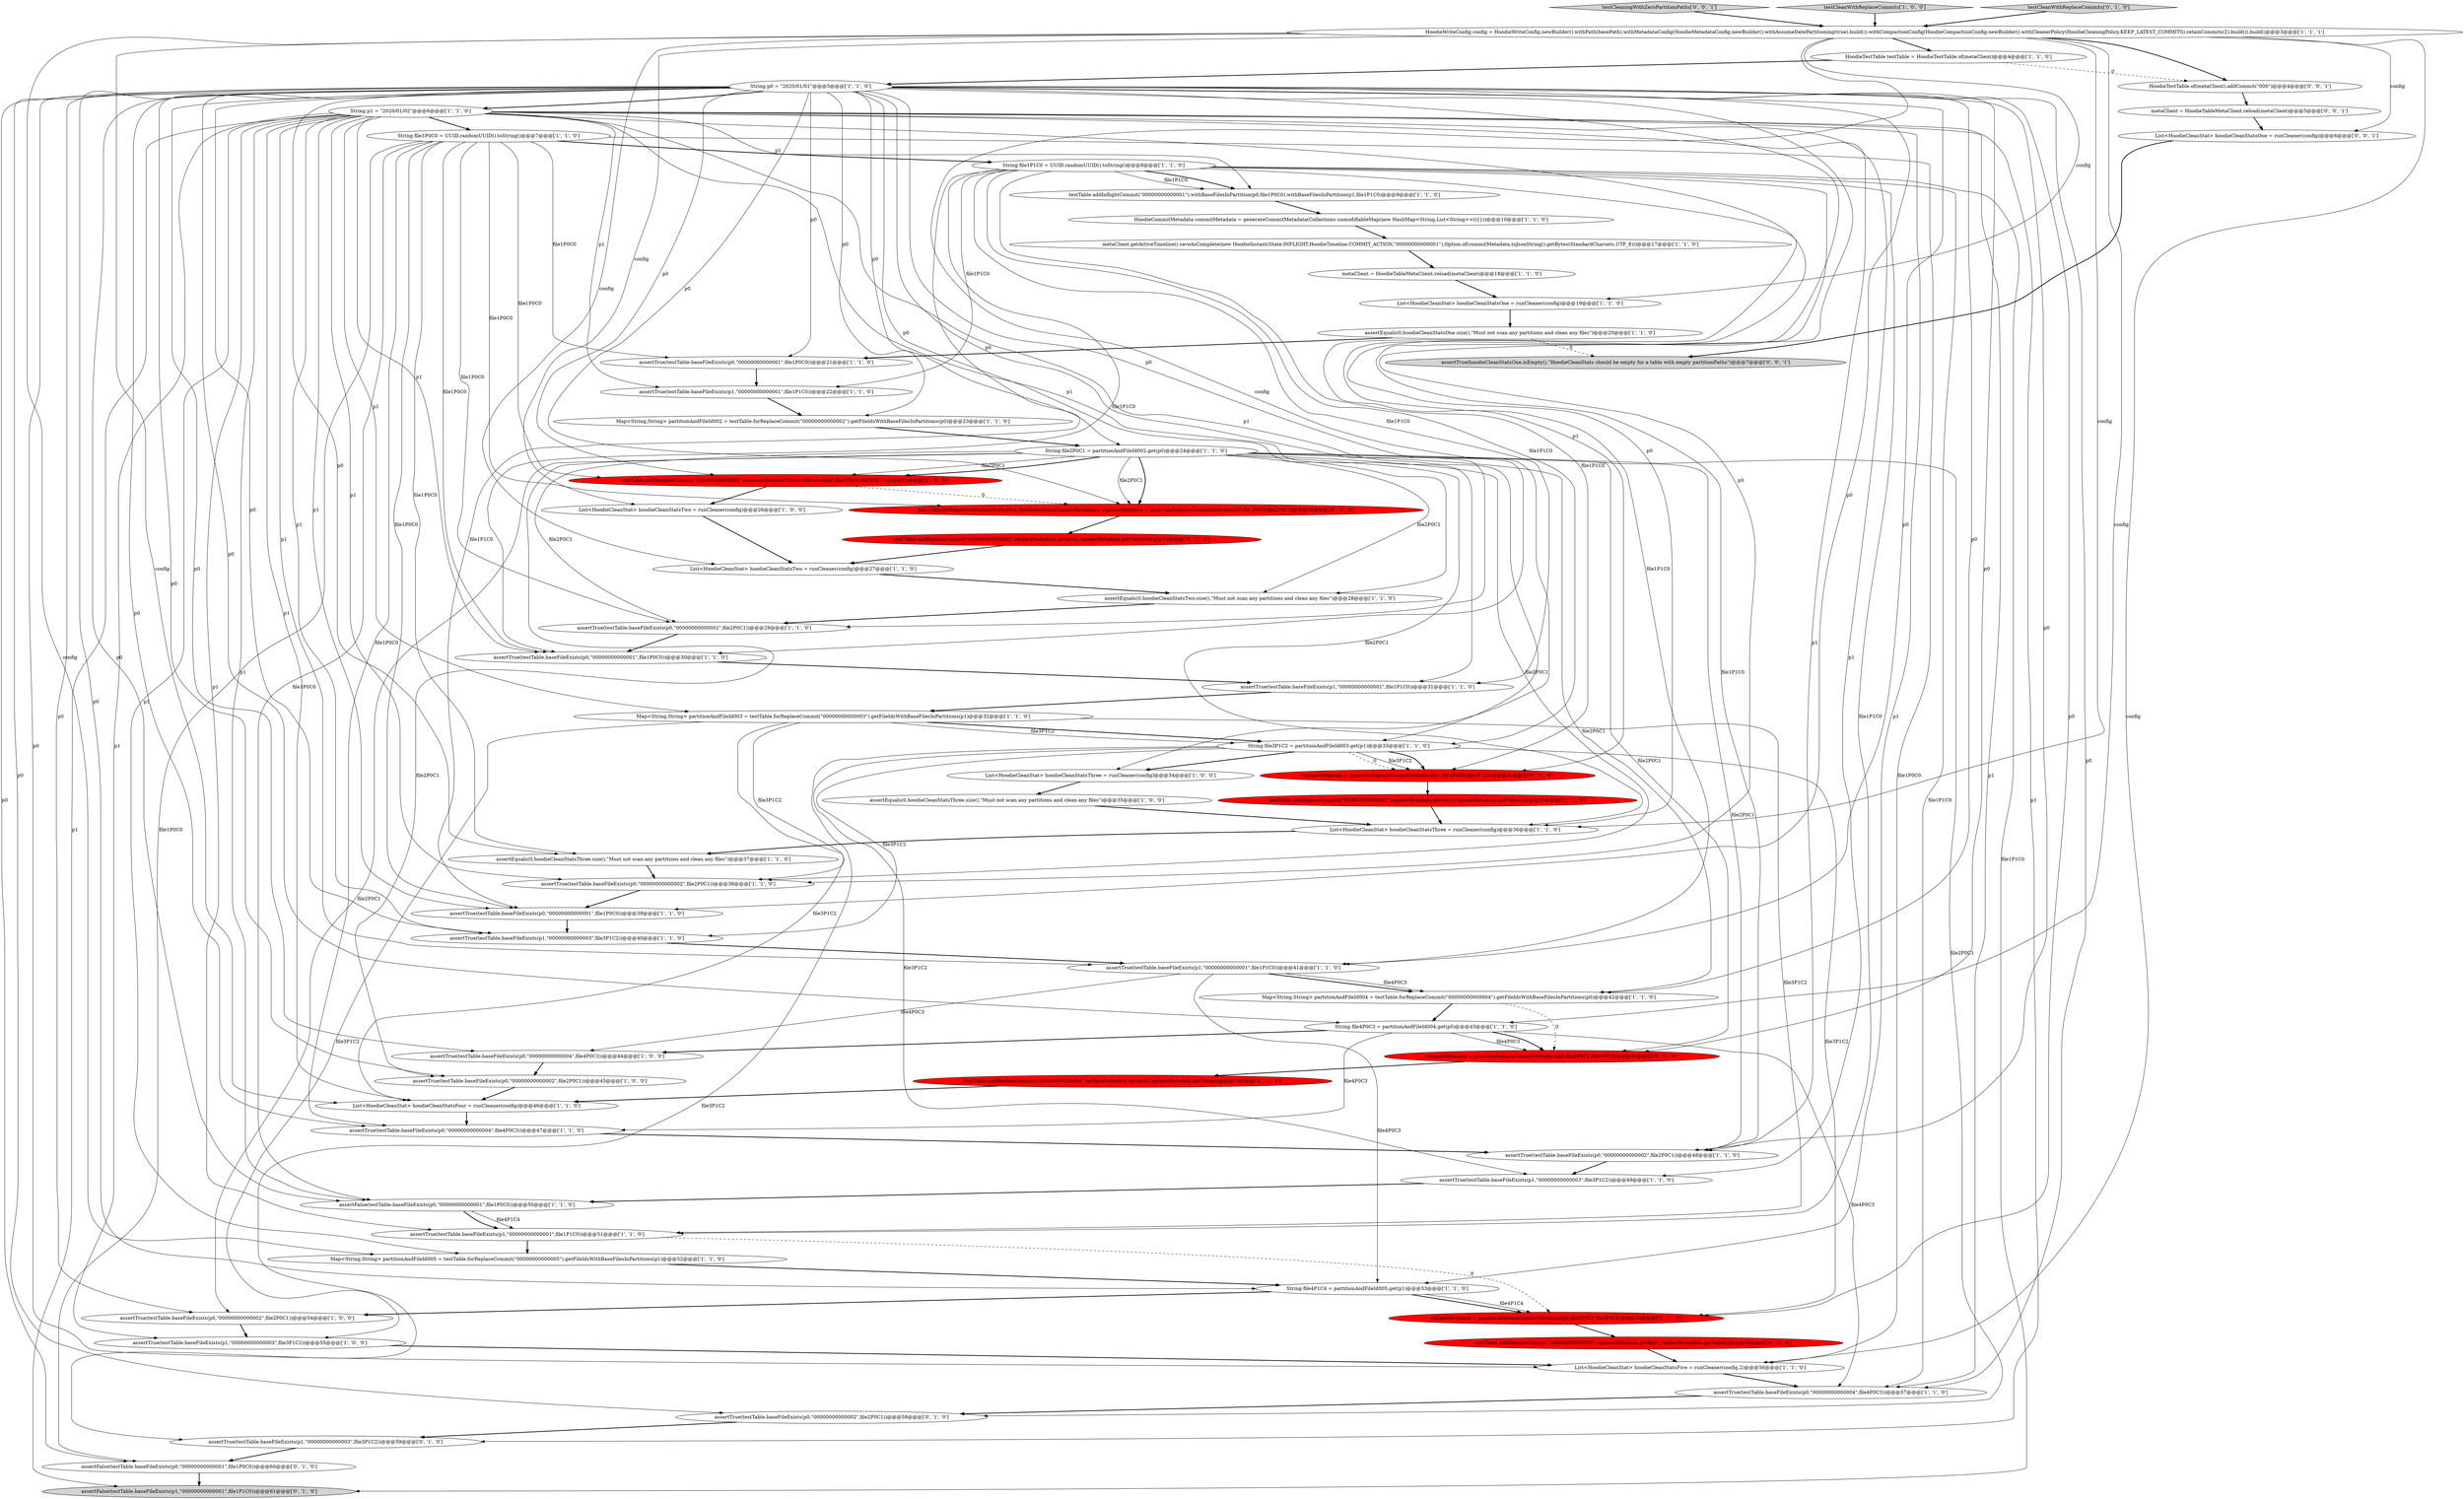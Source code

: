 digraph {
25 [style = filled, label = "assertTrue(testTable.baseFileExists(p0,\"00000000000001\",file1P0C0))@@@30@@@['1', '1', '0']", fillcolor = white, shape = ellipse image = "AAA0AAABBB1BBB"];
54 [style = filled, label = "replaceMetadata = generateReplaceCommitMetadata(p0,file3P1C2,file4P1C4)@@@54@@@['0', '1', '0']", fillcolor = red, shape = ellipse image = "AAA1AAABBB2BBB"];
19 [style = filled, label = "assertTrue(testTable.baseFileExists(p1,\"00000000000001\",file1P1C0))@@@51@@@['1', '1', '0']", fillcolor = white, shape = ellipse image = "AAA0AAABBB1BBB"];
64 [style = filled, label = "testCleaningWithZeroPartitionPaths['0', '0', '1']", fillcolor = lightgray, shape = diamond image = "AAA0AAABBB3BBB"];
7 [style = filled, label = "assertTrue(testTable.baseFileExists(p0,\"00000000000002\",file2P0C1))@@@54@@@['1', '0', '0']", fillcolor = white, shape = ellipse image = "AAA0AAABBB1BBB"];
32 [style = filled, label = "String p0 = \"2020/01/01\"@@@5@@@['1', '1', '0']", fillcolor = white, shape = ellipse image = "AAA0AAABBB1BBB"];
41 [style = filled, label = "assertTrue(testTable.baseFileExists(p0,\"00000000000002\",file2P0C1))@@@45@@@['1', '0', '0']", fillcolor = white, shape = ellipse image = "AAA0AAABBB1BBB"];
48 [style = filled, label = "assertTrue(testTable.baseFileExists(p0,\"00000000000001\",file1P0C0))@@@39@@@['1', '1', '0']", fillcolor = white, shape = ellipse image = "AAA0AAABBB1BBB"];
59 [style = filled, label = "testTable.addReplaceCommit(\"00000000000002\",replaceMetadata.getKey(),replaceMetadata.getValue())@@@26@@@['0', '1', '0']", fillcolor = red, shape = ellipse image = "AAA1AAABBB2BBB"];
46 [style = filled, label = "assertTrue(testTable.baseFileExists(p0,\"00000000000004\",file4P0C3))@@@44@@@['1', '0', '0']", fillcolor = white, shape = ellipse image = "AAA0AAABBB1BBB"];
60 [style = filled, label = "testTable.addReplaceCommit(\"00000000000005\",replaceMetadata.getKey(),replaceMetadata.getValue())@@@55@@@['0', '1', '0']", fillcolor = red, shape = ellipse image = "AAA1AAABBB2BBB"];
45 [style = filled, label = "Map<String,String> partitionAndFileId003 = testTable.forReplaceCommit(\"00000000000003\").getFileIdsWithBaseFilesInPartitions(p1)@@@32@@@['1', '1', '0']", fillcolor = white, shape = ellipse image = "AAA0AAABBB1BBB"];
20 [style = filled, label = "assertTrue(testTable.baseFileExists(p0,\"00000000000002\",file2P0C1))@@@29@@@['1', '1', '0']", fillcolor = white, shape = ellipse image = "AAA0AAABBB1BBB"];
8 [style = filled, label = "metaClient.getActiveTimeline().saveAsComplete(new HoodieInstant(State.INFLIGHT,HoodieTimeline.COMMIT_ACTION,\"00000000000001\"),Option.of(commitMetadata.toJsonString().getBytes(StandardCharsets.UTF_8)))@@@17@@@['1', '1', '0']", fillcolor = white, shape = ellipse image = "AAA0AAABBB1BBB"];
38 [style = filled, label = "assertTrue(testTable.baseFileExists(p0,\"00000000000002\",file2P0C1))@@@48@@@['1', '1', '0']", fillcolor = white, shape = ellipse image = "AAA0AAABBB1BBB"];
44 [style = filled, label = "String file4P0C3 = partitionAndFileId004.get(p0)@@@43@@@['1', '1', '0']", fillcolor = white, shape = ellipse image = "AAA0AAABBB1BBB"];
47 [style = filled, label = "assertTrue(testTable.baseFileExists(p1,\"00000000000001\",file1P1C0))@@@22@@@['1', '1', '0']", fillcolor = white, shape = ellipse image = "AAA0AAABBB1BBB"];
58 [style = filled, label = "replaceMetadata = generateReplaceCommitMetadata(p1,file1P1C0,file3P1C2)@@@34@@@['0', '1', '0']", fillcolor = red, shape = ellipse image = "AAA1AAABBB2BBB"];
36 [style = filled, label = "assertEquals(0,hoodieCleanStatsTwo.size(),\"Must not scan any partitions and clean any files\")@@@28@@@['1', '1', '0']", fillcolor = white, shape = ellipse image = "AAA0AAABBB1BBB"];
2 [style = filled, label = "metaClient = HoodieTableMetaClient.reload(metaClient)@@@18@@@['1', '1', '0']", fillcolor = white, shape = ellipse image = "AAA0AAABBB1BBB"];
29 [style = filled, label = "assertEquals(0,hoodieCleanStatsThree.size(),\"Must not scan any partitions and clean any files\")@@@35@@@['1', '0', '0']", fillcolor = white, shape = ellipse image = "AAA0AAABBB1BBB"];
40 [style = filled, label = "String file2P0C1 = partitionAndFileId002.get(p0)@@@24@@@['1', '1', '0']", fillcolor = white, shape = ellipse image = "AAA0AAABBB1BBB"];
42 [style = filled, label = "assertTrue(testTable.baseFileExists(p1,\"00000000000001\",file1P1C0))@@@31@@@['1', '1', '0']", fillcolor = white, shape = ellipse image = "AAA0AAABBB1BBB"];
55 [style = filled, label = "replaceMetadata = generateReplaceCommitMetadata(p0,file2P0C1,file4P0C3)@@@44@@@['0', '1', '0']", fillcolor = red, shape = ellipse image = "AAA1AAABBB2BBB"];
49 [style = filled, label = "assertEquals(0,hoodieCleanStatsThree.size(),\"Must not scan any partitions and clean any files\")@@@37@@@['1', '1', '0']", fillcolor = white, shape = ellipse image = "AAA0AAABBB1BBB"];
0 [style = filled, label = "List<HoodieCleanStat> hoodieCleanStatsThree = runCleaner(config)@@@34@@@['1', '0', '0']", fillcolor = white, shape = ellipse image = "AAA0AAABBB1BBB"];
62 [style = filled, label = "assertTrue(testTable.baseFileExists(p0,\"00000000000002\",file2P0C1))@@@58@@@['0', '1', '0']", fillcolor = white, shape = ellipse image = "AAA0AAABBB2BBB"];
21 [style = filled, label = "assertFalse(testTable.baseFileExists(p0,\"00000000000001\",file1P0C0))@@@50@@@['1', '1', '0']", fillcolor = white, shape = ellipse image = "AAA0AAABBB1BBB"];
63 [style = filled, label = "HoodieTestTable.of(metaClient).addCommit(\"000\")@@@4@@@['0', '0', '1']", fillcolor = white, shape = ellipse image = "AAA0AAABBB3BBB"];
9 [style = filled, label = "String file3P1C2 = partitionAndFileId003.get(p1)@@@33@@@['1', '1', '0']", fillcolor = white, shape = ellipse image = "AAA0AAABBB1BBB"];
16 [style = filled, label = "List<HoodieCleanStat> hoodieCleanStatsFive = runCleaner(config,2)@@@56@@@['1', '1', '0']", fillcolor = white, shape = ellipse image = "AAA0AAABBB1BBB"];
51 [style = filled, label = "testTable.addReplaceCommit(\"00000000000003\",replaceMetadata.getKey(),replaceMetadata.getValue())@@@35@@@['0', '1', '0']", fillcolor = red, shape = ellipse image = "AAA1AAABBB2BBB"];
3 [style = filled, label = "testTable.addReplaceCommit(\"00000000000002\",generateReplaceCommitMetadata(p0,file1P0C0,file2P0C1))@@@25@@@['1', '0', '0']", fillcolor = red, shape = ellipse image = "AAA1AAABBB1BBB"];
34 [style = filled, label = "HoodieTestTable testTable = HoodieTestTable.of(metaClient)@@@4@@@['1', '1', '0']", fillcolor = white, shape = ellipse image = "AAA0AAABBB1BBB"];
53 [style = filled, label = "assertFalse(testTable.baseFileExists(p1,\"00000000000001\",file1P1C0))@@@61@@@['0', '1', '0']", fillcolor = lightgray, shape = ellipse image = "AAA0AAABBB2BBB"];
1 [style = filled, label = "HoodieCommitMetadata commitMetadata = generateCommitMetadata(Collections.unmodifiableMap(new HashMap<String,List<String>>(){}))@@@10@@@['1', '1', '0']", fillcolor = white, shape = ellipse image = "AAA0AAABBB1BBB"];
56 [style = filled, label = "Pair<HoodieRequestedReplaceMetadata,HoodieReplaceCommitMetadata> replaceMetadata = generateReplaceCommitMetadata(p0,file1P0C0,file2P0C1)@@@25@@@['0', '1', '0']", fillcolor = red, shape = ellipse image = "AAA1AAABBB2BBB"];
28 [style = filled, label = "List<HoodieCleanStat> hoodieCleanStatsOne = runCleaner(config)@@@19@@@['1', '1', '0']", fillcolor = white, shape = ellipse image = "AAA0AAABBB1BBB"];
61 [style = filled, label = "assertTrue(testTable.baseFileExists(p1,\"00000000000003\",file3P1C2))@@@59@@@['0', '1', '0']", fillcolor = white, shape = ellipse image = "AAA0AAABBB2BBB"];
67 [style = filled, label = "metaClient = HoodieTableMetaClient.reload(metaClient)@@@5@@@['0', '0', '1']", fillcolor = white, shape = ellipse image = "AAA0AAABBB3BBB"];
14 [style = filled, label = "String file1P0C0 = UUID.randomUUID().toString()@@@7@@@['1', '1', '0']", fillcolor = white, shape = ellipse image = "AAA0AAABBB1BBB"];
43 [style = filled, label = "testCleanWithReplaceCommits['1', '0', '0']", fillcolor = lightgray, shape = diamond image = "AAA0AAABBB1BBB"];
18 [style = filled, label = "assertTrue(testTable.baseFileExists(p1,\"00000000000003\",file3P1C2))@@@55@@@['1', '0', '0']", fillcolor = white, shape = ellipse image = "AAA0AAABBB1BBB"];
31 [style = filled, label = "List<HoodieCleanStat> hoodieCleanStatsThree = runCleaner(config)@@@36@@@['1', '1', '0']", fillcolor = white, shape = ellipse image = "AAA0AAABBB1BBB"];
6 [style = filled, label = "List<HoodieCleanStat> hoodieCleanStatsTwo = runCleaner(config)@@@26@@@['1', '0', '0']", fillcolor = white, shape = ellipse image = "AAA0AAABBB1BBB"];
12 [style = filled, label = "assertTrue(testTable.baseFileExists(p0,\"00000000000004\",file4P0C3))@@@57@@@['1', '1', '0']", fillcolor = white, shape = ellipse image = "AAA0AAABBB1BBB"];
13 [style = filled, label = "String file1P1C0 = UUID.randomUUID().toString()@@@8@@@['1', '1', '0']", fillcolor = white, shape = ellipse image = "AAA0AAABBB1BBB"];
57 [style = filled, label = "testTable.addReplaceCommit(\"00000000000004\",replaceMetadata.getKey(),replaceMetadata.getValue())@@@45@@@['0', '1', '0']", fillcolor = red, shape = ellipse image = "AAA1AAABBB2BBB"];
11 [style = filled, label = "List<HoodieCleanStat> hoodieCleanStatsFour = runCleaner(config)@@@46@@@['1', '1', '0']", fillcolor = white, shape = ellipse image = "AAA0AAABBB1BBB"];
33 [style = filled, label = "Map<String,String> partitionAndFileId005 = testTable.forReplaceCommit(\"00000000000005\").getFileIdsWithBaseFilesInPartitions(p1)@@@52@@@['1', '1', '0']", fillcolor = white, shape = ellipse image = "AAA0AAABBB1BBB"];
10 [style = filled, label = "List<HoodieCleanStat> hoodieCleanStatsTwo = runCleaner(config)@@@27@@@['1', '1', '0']", fillcolor = white, shape = ellipse image = "AAA0AAABBB1BBB"];
66 [style = filled, label = "assertTrue(hoodieCleanStatsOne.isEmpty(),\"HoodieCleanStats should be empty for a table with empty partitionPaths\")@@@7@@@['0', '0', '1']", fillcolor = lightgray, shape = ellipse image = "AAA0AAABBB3BBB"];
22 [style = filled, label = "assertTrue(testTable.baseFileExists(p0,\"00000000000001\",file1P0C0))@@@21@@@['1', '1', '0']", fillcolor = white, shape = ellipse image = "AAA0AAABBB1BBB"];
35 [style = filled, label = "assertTrue(testTable.baseFileExists(p0,\"00000000000004\",file4P0C3))@@@47@@@['1', '1', '0']", fillcolor = white, shape = ellipse image = "AAA0AAABBB1BBB"];
15 [style = filled, label = "Map<String,String> partitionAndFileId002 = testTable.forReplaceCommit(\"00000000000002\").getFileIdsWithBaseFilesInPartitions(p0)@@@23@@@['1', '1', '0']", fillcolor = white, shape = ellipse image = "AAA0AAABBB1BBB"];
17 [style = filled, label = "String file4P1C4 = partitionAndFileId005.get(p1)@@@53@@@['1', '1', '0']", fillcolor = white, shape = ellipse image = "AAA0AAABBB1BBB"];
4 [style = filled, label = "testTable.addInflightCommit(\"00000000000001\").withBaseFilesInPartition(p0,file1P0C0).withBaseFilesInPartition(p1,file1P1C0)@@@9@@@['1', '1', '0']", fillcolor = white, shape = ellipse image = "AAA0AAABBB1BBB"];
30 [style = filled, label = "HoodieWriteConfig config = HoodieWriteConfig.newBuilder().withPath(basePath).withMetadataConfig(HoodieMetadataConfig.newBuilder().withAssumeDatePartitioning(true).build()).withCompactionConfig(HoodieCompactionConfig.newBuilder().withCleanerPolicy(HoodieCleaningPolicy.KEEP_LATEST_COMMITS).retainCommits(2).build()).build()@@@3@@@['1', '1', '1']", fillcolor = white, shape = ellipse image = "AAA0AAABBB1BBB"];
27 [style = filled, label = "Map<String,String> partitionAndFileId004 = testTable.forReplaceCommit(\"00000000000004\").getFileIdsWithBaseFilesInPartitions(p0)@@@42@@@['1', '1', '0']", fillcolor = white, shape = ellipse image = "AAA0AAABBB1BBB"];
52 [style = filled, label = "testCleanWithReplaceCommits['0', '1', '0']", fillcolor = lightgray, shape = diamond image = "AAA0AAABBB2BBB"];
39 [style = filled, label = "assertEquals(0,hoodieCleanStatsOne.size(),\"Must not scan any partitions and clean any files\")@@@20@@@['1', '1', '0']", fillcolor = white, shape = ellipse image = "AAA0AAABBB1BBB"];
37 [style = filled, label = "String p1 = \"2020/01/02\"@@@6@@@['1', '1', '0']", fillcolor = white, shape = ellipse image = "AAA0AAABBB1BBB"];
5 [style = filled, label = "assertTrue(testTable.baseFileExists(p1,\"00000000000003\",file3P1C2))@@@49@@@['1', '1', '0']", fillcolor = white, shape = ellipse image = "AAA0AAABBB1BBB"];
24 [style = filled, label = "assertTrue(testTable.baseFileExists(p1,\"00000000000001\",file1P1C0))@@@41@@@['1', '1', '0']", fillcolor = white, shape = ellipse image = "AAA0AAABBB1BBB"];
65 [style = filled, label = "List<HoodieCleanStat> hoodieCleanStatsOne = runCleaner(config)@@@6@@@['0', '0', '1']", fillcolor = white, shape = ellipse image = "AAA0AAABBB3BBB"];
23 [style = filled, label = "assertTrue(testTable.baseFileExists(p1,\"00000000000003\",file3P1C2))@@@40@@@['1', '1', '0']", fillcolor = white, shape = ellipse image = "AAA0AAABBB1BBB"];
26 [style = filled, label = "assertTrue(testTable.baseFileExists(p0,\"00000000000002\",file2P0C1))@@@38@@@['1', '1', '0']", fillcolor = white, shape = ellipse image = "AAA0AAABBB1BBB"];
50 [style = filled, label = "assertFalse(testTable.baseFileExists(p0,\"00000000000001\",file1P0C0))@@@60@@@['0', '1', '0']", fillcolor = white, shape = ellipse image = "AAA0AAABBB2BBB"];
40->7 [style = solid, label="file2P0C1"];
37->19 [style = solid, label="p1"];
17->54 [style = bold, label=""];
37->12 [style = solid, label="p1"];
32->37 [style = bold, label=""];
42->45 [style = bold, label=""];
37->45 [style = solid, label="p1"];
32->49 [style = solid, label="p0"];
45->18 [style = solid, label="file3P1C2"];
32->55 [style = solid, label="p0"];
27->44 [style = bold, label=""];
62->61 [style = bold, label=""];
14->35 [style = solid, label="file1P0C0"];
32->46 [style = solid, label="p0"];
32->54 [style = solid, label="p0"];
37->23 [style = solid, label="p1"];
40->62 [style = solid, label="file2P0C1"];
45->11 [style = solid, label="file3P1C2"];
13->42 [style = solid, label="file1P1C0"];
41->11 [style = bold, label=""];
44->55 [style = solid, label="file4P0C3"];
24->17 [style = solid, label="file4P0C3"];
45->19 [style = solid, label="file3P1C2"];
36->20 [style = bold, label=""];
9->58 [style = solid, label="file3P1C2"];
9->58 [style = bold, label=""];
44->46 [style = bold, label=""];
55->57 [style = bold, label=""];
40->3 [style = solid, label="file2P0C1"];
32->15 [style = solid, label="p0"];
37->18 [style = solid, label="p1"];
22->47 [style = bold, label=""];
30->16 [style = solid, label="config"];
13->48 [style = solid, label="file1P1C0"];
40->26 [style = solid, label="file2P0C1"];
39->66 [style = dashed, label="0"];
34->32 [style = bold, label=""];
14->3 [style = solid, label="file1P0C0"];
32->7 [style = solid, label="p0"];
35->38 [style = bold, label=""];
32->12 [style = solid, label="p0"];
30->0 [style = solid, label="config"];
2->28 [style = bold, label=""];
24->27 [style = bold, label=""];
32->3 [style = solid, label="p0"];
40->36 [style = solid, label="file2P0C1"];
32->26 [style = solid, label="p0"];
9->61 [style = solid, label="file3P1C2"];
21->19 [style = bold, label=""];
19->54 [style = dashed, label="0"];
60->16 [style = bold, label=""];
54->60 [style = bold, label=""];
14->48 [style = solid, label="file1P0C0"];
3->56 [style = dashed, label="0"];
37->25 [style = solid, label="p1"];
0->29 [style = bold, label=""];
65->66 [style = bold, label=""];
30->34 [style = bold, label=""];
37->17 [style = solid, label="p1"];
20->25 [style = bold, label=""];
13->47 [style = solid, label="file1P1C0"];
46->41 [style = bold, label=""];
37->48 [style = solid, label="p1"];
39->22 [style = bold, label=""];
32->50 [style = solid, label="p0"];
37->38 [style = solid, label="p1"];
5->21 [style = bold, label=""];
37->24 [style = solid, label="p1"];
9->54 [style = solid, label="file3P1C2"];
37->21 [style = solid, label="p1"];
44->55 [style = bold, label=""];
58->51 [style = bold, label=""];
34->63 [style = dashed, label="0"];
40->3 [style = bold, label=""];
32->24 [style = solid, label="p0"];
14->25 [style = solid, label="file1P0C0"];
32->16 [style = solid, label="p0"];
24->27 [style = solid, label="file4P0C3"];
37->61 [style = solid, label="p1"];
59->10 [style = bold, label=""];
30->6 [style = solid, label="config"];
30->65 [style = solid, label="config"];
26->48 [style = bold, label=""];
30->11 [style = solid, label="config"];
27->55 [style = dashed, label="0"];
32->48 [style = solid, label="p0"];
40->41 [style = solid, label="file2P0C1"];
30->10 [style = solid, label="config"];
13->38 [style = solid, label="file1P1C0"];
19->33 [style = bold, label=""];
38->5 [style = bold, label=""];
14->49 [style = solid, label="file1P0C0"];
37->11 [style = solid, label="p1"];
37->9 [style = solid, label="p1"];
1->8 [style = bold, label=""];
13->53 [style = solid, label="file1P1C0"];
40->56 [style = bold, label=""];
13->58 [style = solid, label="file1P1C0"];
12->62 [style = bold, label=""];
28->39 [style = bold, label=""];
40->55 [style = solid, label="file2P0C1"];
32->56 [style = solid, label="p0"];
14->56 [style = solid, label="file1P0C0"];
13->9 [style = solid, label="file1P1C0"];
13->12 [style = solid, label="file1P1C0"];
40->20 [style = solid, label="file2P0C1"];
3->6 [style = bold, label=""];
31->49 [style = bold, label=""];
44->35 [style = solid, label="file4P0C3"];
32->40 [style = solid, label="p0"];
40->27 [style = solid, label="file2P0C1"];
30->63 [style = bold, label=""];
13->24 [style = solid, label="file1P1C0"];
57->11 [style = bold, label=""];
30->28 [style = solid, label="config"];
48->23 [style = bold, label=""];
32->35 [style = solid, label="p0"];
14->20 [style = solid, label="file1P0C0"];
13->25 [style = solid, label="file1P1C0"];
8->2 [style = bold, label=""];
6->10 [style = bold, label=""];
14->22 [style = solid, label="file1P0C0"];
63->67 [style = bold, label=""];
37->26 [style = solid, label="p1"];
32->22 [style = solid, label="p0"];
7->18 [style = bold, label=""];
25->42 [style = bold, label=""];
37->5 [style = solid, label="p1"];
30->44 [style = solid, label="config"];
15->40 [style = bold, label=""];
24->46 [style = solid, label="file4P0C3"];
13->19 [style = solid, label="file1P1C0"];
4->1 [style = bold, label=""];
21->19 [style = solid, label="file4P1C4"];
64->30 [style = bold, label=""];
40->38 [style = solid, label="file2P0C1"];
14->13 [style = bold, label=""];
37->4 [style = solid, label="p1"];
30->33 [style = solid, label="config"];
37->53 [style = solid, label="p1"];
56->59 [style = bold, label=""];
45->9 [style = bold, label=""];
33->17 [style = bold, label=""];
18->16 [style = bold, label=""];
37->42 [style = solid, label="p1"];
47->15 [style = bold, label=""];
9->0 [style = bold, label=""];
32->36 [style = solid, label="p0"];
45->26 [style = solid, label="file3P1C2"];
32->23 [style = solid, label="p0"];
32->17 [style = solid, label="p0"];
32->27 [style = solid, label="p0"];
32->25 [style = solid, label="p0"];
37->33 [style = solid, label="p1"];
29->31 [style = bold, label=""];
9->5 [style = solid, label="file3P1C2"];
32->62 [style = solid, label="p0"];
32->21 [style = solid, label="p0"];
40->31 [style = solid, label="file2P0C1"];
14->16 [style = solid, label="file1P0C0"];
13->4 [style = solid, label="file1P1C0"];
14->50 [style = solid, label="file1P0C0"];
37->47 [style = solid, label="p1"];
32->38 [style = solid, label="p0"];
67->65 [style = bold, label=""];
9->23 [style = solid, label="file3P1C2"];
44->12 [style = solid, label="file4P0C3"];
11->35 [style = bold, label=""];
43->30 [style = bold, label=""];
10->36 [style = bold, label=""];
17->7 [style = bold, label=""];
32->20 [style = solid, label="p0"];
30->31 [style = solid, label="config"];
37->14 [style = bold, label=""];
32->31 [style = solid, label="p0"];
23->24 [style = bold, label=""];
32->41 [style = solid, label="p0"];
14->21 [style = solid, label="file1P0C0"];
9->58 [style = dashed, label="0"];
61->50 [style = bold, label=""];
45->9 [style = solid, label="file3P1C2"];
17->54 [style = solid, label="file4P1C4"];
49->26 [style = bold, label=""];
51->31 [style = bold, label=""];
40->56 [style = solid, label="file2P0C1"];
32->44 [style = solid, label="p0"];
16->12 [style = bold, label=""];
50->53 [style = bold, label=""];
52->30 [style = bold, label=""];
37->58 [style = solid, label="p1"];
13->4 [style = bold, label=""];
}
